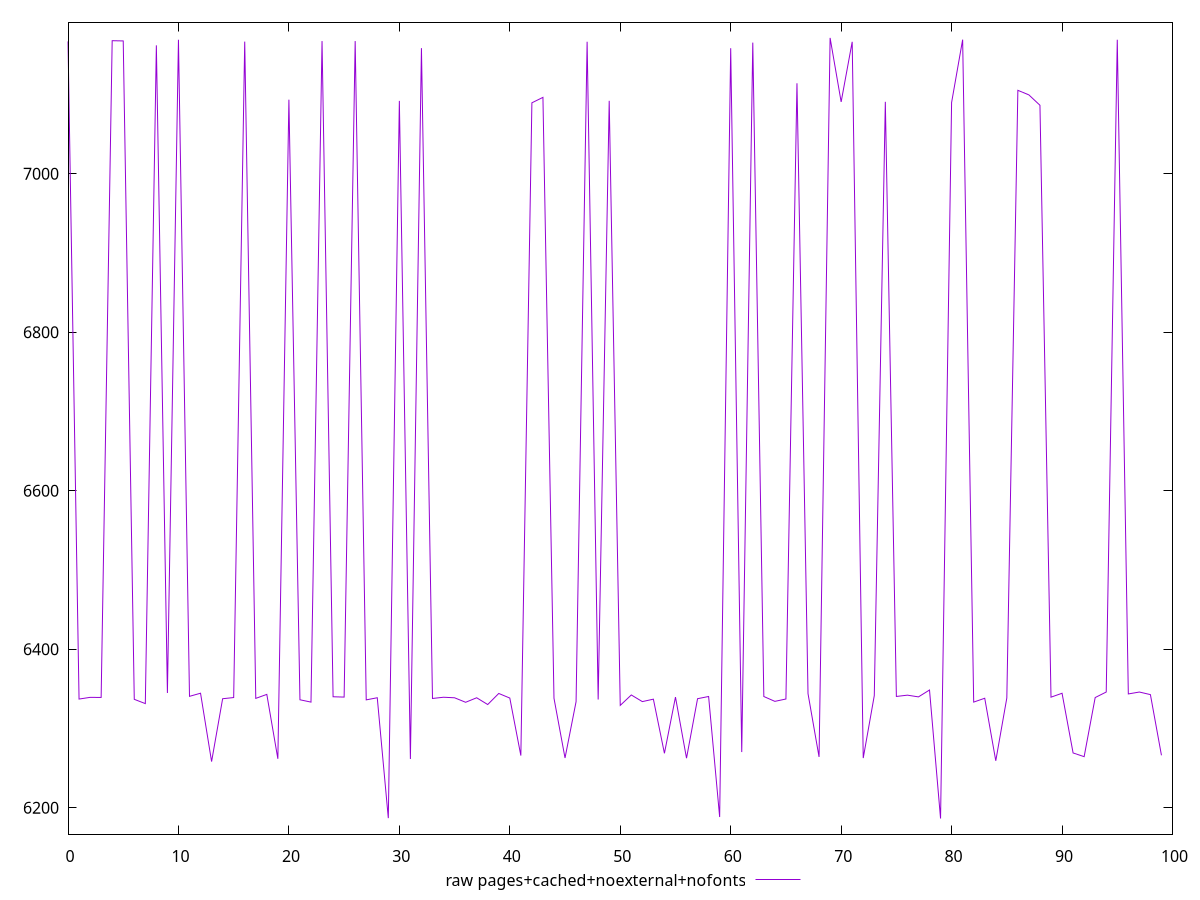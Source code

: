 $_rawPagesCachedNoexternalNofonts <<EOF
7166.827549999999
6337.229600000002
6339.3857499999995
6339.258600000002
7167.731850000001
7167.434900000002
6336.9006500000005
6331.5062499999985
7161.8539
6344.884399999999
7168.920300000002
6340.66525
6344.59685
6258.3691
6337.64385
6339.1367500000015
7166.60785
6338.086100000002
6343.125499999998
6261.8724
7093.352500000001
6336.3271
6333.3923
7167.218200000001
6340.1285
6339.718999999997
7167.233749999999
6336.2046
6338.889150000001
6187.015300000001
7091.784499999999
6261.63985
7158.309399999998
6337.97925
6339.519999999999
6338.839950000001
6333.156349999999
6338.861049999998
6330.323649999998
6344.296149999998
6338.491449999998
6265.935850000002
7089.3715
7096.2425
6338.259450000001
6262.908650000001
6333.92405
7166.4030999999995
6336.605549999999
7091.866
6329.23625
6342.388499999999
6334.025850000002
6337.0905
6268.7881499999985
6339.696899999999
6262.629649999999
6337.675450000001
6340.466899999999
6188.44265
7158.2723
6270.338300000001
7165.3193999999985
6340.443500000001
6334.323350000002
6337.3033
7114.013500000001
6344.078050000001
6264.222949999999
7171.2513
7090.5115000000005
7166.325200000001
6262.787250000001
6341.566650000002
7090.6675
6340.51785
6342.155800000001
6339.968799999999
6348.644300000001
6186.534799999999
7089.720999999999
7169.055050000001
6333.400700000001
6338.251
6259.336500000001
6338.610399999999
7105.1365
7099.35
7086.262500000001
6339.615150000001
6344.546349999999
6269.245599999998
6264.562900000003
6339.1221000000005
6346.115349999999
7168.912250000001
6343.6833499999975
6346.095500000003
6342.831400000001
6266.277399999999
EOF
set key outside below
set terminal pngcairo
set output "report_00005_2020-11-02T22-26-11.212Z/largest-contentful-paint/pages+cached+noexternal+nofonts//raw.png"
set yrange [6166.840469999999:7190.94563]
plot $_rawPagesCachedNoexternalNofonts title "raw pages+cached+noexternal+nofonts" with line ,